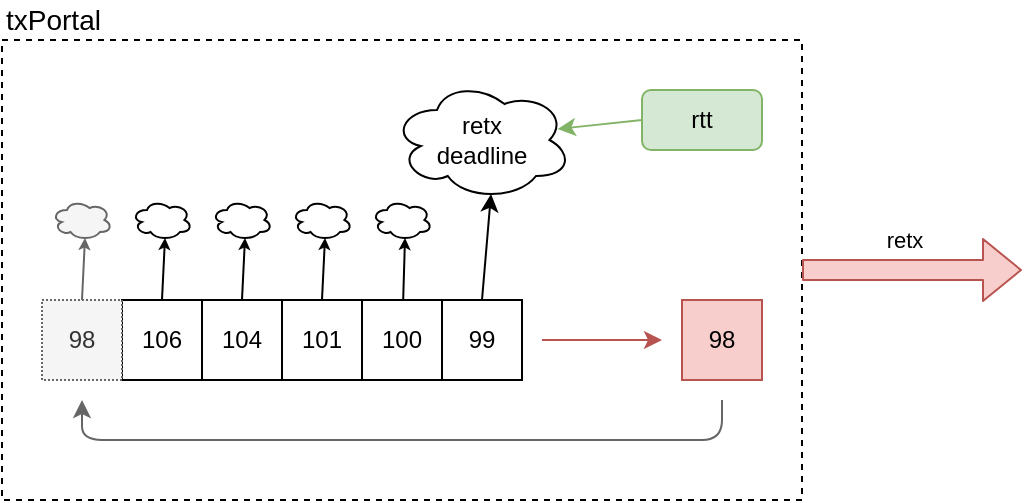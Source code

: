<mxfile version="13.7.9" type="device"><diagram id="m6W-XrrfuekSdxR8uqsP" name="Page-1"><mxGraphModel dx="908" dy="833" grid="1" gridSize="10" guides="1" tooltips="1" connect="1" arrows="1" fold="1" page="1" pageScale="1" pageWidth="600" pageHeight="300" math="0" shadow="0"><root><mxCell id="0"/><mxCell id="1" parent="0"/><mxCell id="zu8UpgqI7oWSOQ8ruGEJ-33" value="" style="rounded=0;whiteSpace=wrap;html=1;dashed=1;fillColor=none;" vertex="1" parent="1"><mxGeometry x="45" y="45" width="400" height="230" as="geometry"/></mxCell><mxCell id="zu8UpgqI7oWSOQ8ruGEJ-1" value="99" style="rounded=0;whiteSpace=wrap;html=1;" vertex="1" parent="1"><mxGeometry x="265" y="175" width="40" height="40" as="geometry"/></mxCell><mxCell id="zu8UpgqI7oWSOQ8ruGEJ-3" value="101" style="rounded=0;whiteSpace=wrap;html=1;" vertex="1" parent="1"><mxGeometry x="185" y="175" width="40" height="40" as="geometry"/></mxCell><mxCell id="zu8UpgqI7oWSOQ8ruGEJ-4" value="104" style="rounded=0;whiteSpace=wrap;html=1;" vertex="1" parent="1"><mxGeometry x="145" y="175" width="40" height="40" as="geometry"/></mxCell><mxCell id="zu8UpgqI7oWSOQ8ruGEJ-5" value="106" style="rounded=0;whiteSpace=wrap;html=1;" vertex="1" parent="1"><mxGeometry x="105" y="175" width="40" height="40" as="geometry"/></mxCell><mxCell id="zu8UpgqI7oWSOQ8ruGEJ-7" value="retx&lt;br&gt;deadline" style="ellipse;shape=cloud;whiteSpace=wrap;html=1;" vertex="1" parent="1"><mxGeometry x="240" y="65" width="90" height="60" as="geometry"/></mxCell><mxCell id="zu8UpgqI7oWSOQ8ruGEJ-8" value="" style="endArrow=classic;html=1;entryX=0.55;entryY=0.95;entryDx=0;entryDy=0;entryPerimeter=0;exitX=0.5;exitY=0;exitDx=0;exitDy=0;" edge="1" parent="1" source="zu8UpgqI7oWSOQ8ruGEJ-1" target="zu8UpgqI7oWSOQ8ruGEJ-7"><mxGeometry width="50" height="50" relative="1" as="geometry"><mxPoint x="285" y="305" as="sourcePoint"/><mxPoint x="335" y="255" as="targetPoint"/></mxGeometry></mxCell><mxCell id="zu8UpgqI7oWSOQ8ruGEJ-10" value="" style="ellipse;shape=cloud;whiteSpace=wrap;html=1;" vertex="1" parent="1"><mxGeometry x="190" y="125" width="30" height="20" as="geometry"/></mxCell><mxCell id="zu8UpgqI7oWSOQ8ruGEJ-11" value="" style="ellipse;shape=cloud;whiteSpace=wrap;html=1;" vertex="1" parent="1"><mxGeometry x="150" y="125" width="30" height="20" as="geometry"/></mxCell><mxCell id="zu8UpgqI7oWSOQ8ruGEJ-12" value="" style="ellipse;shape=cloud;whiteSpace=wrap;html=1;" vertex="1" parent="1"><mxGeometry x="110" y="125" width="30" height="20" as="geometry"/></mxCell><mxCell id="zu8UpgqI7oWSOQ8ruGEJ-14" value="" style="endArrow=classic;html=1;entryX=0.55;entryY=0.95;entryDx=0;entryDy=0;entryPerimeter=0;exitX=0.5;exitY=0;exitDx=0;exitDy=0;endSize=3;startSize=3;" edge="1" parent="1" source="zu8UpgqI7oWSOQ8ruGEJ-3" target="zu8UpgqI7oWSOQ8ruGEJ-10"><mxGeometry width="50" height="50" relative="1" as="geometry"><mxPoint x="175" y="185" as="sourcePoint"/><mxPoint x="176.5" y="154.0" as="targetPoint"/></mxGeometry></mxCell><mxCell id="zu8UpgqI7oWSOQ8ruGEJ-15" value="" style="endArrow=classic;html=1;entryX=0.55;entryY=0.95;entryDx=0;entryDy=0;entryPerimeter=0;exitX=0.5;exitY=0;exitDx=0;exitDy=0;endSize=3;startSize=3;" edge="1" parent="1" source="zu8UpgqI7oWSOQ8ruGEJ-4" target="zu8UpgqI7oWSOQ8ruGEJ-11"><mxGeometry width="50" height="50" relative="1" as="geometry"><mxPoint x="105" y="195" as="sourcePoint"/><mxPoint x="106.5" y="164.0" as="targetPoint"/></mxGeometry></mxCell><mxCell id="zu8UpgqI7oWSOQ8ruGEJ-16" value="" style="endArrow=classic;html=1;entryX=0.55;entryY=0.95;entryDx=0;entryDy=0;entryPerimeter=0;exitX=0.5;exitY=0;exitDx=0;exitDy=0;endSize=3;startSize=3;" edge="1" parent="1" source="zu8UpgqI7oWSOQ8ruGEJ-5" target="zu8UpgqI7oWSOQ8ruGEJ-12"><mxGeometry width="50" height="50" relative="1" as="geometry"><mxPoint x="35" y="205" as="sourcePoint"/><mxPoint x="36.5" y="174.0" as="targetPoint"/></mxGeometry></mxCell><mxCell id="zu8UpgqI7oWSOQ8ruGEJ-17" value="98" style="rounded=0;whiteSpace=wrap;html=1;fillColor=#f8cecc;strokeColor=#b85450;" vertex="1" parent="1"><mxGeometry x="385" y="175" width="40" height="40" as="geometry"/></mxCell><mxCell id="zu8UpgqI7oWSOQ8ruGEJ-18" value="98" style="rounded=0;whiteSpace=wrap;html=1;dashed=1;dashPattern=1 1;fillColor=#f5f5f5;strokeColor=#666666;fontColor=#333333;" vertex="1" parent="1"><mxGeometry x="65" y="175" width="40" height="40" as="geometry"/></mxCell><mxCell id="zu8UpgqI7oWSOQ8ruGEJ-23" value="" style="ellipse;shape=cloud;whiteSpace=wrap;html=1;" vertex="1" parent="1"><mxGeometry x="230" y="125" width="30" height="20" as="geometry"/></mxCell><mxCell id="zu8UpgqI7oWSOQ8ruGEJ-24" value="100" style="rounded=0;whiteSpace=wrap;html=1;" vertex="1" parent="1"><mxGeometry x="225" y="175" width="40" height="40" as="geometry"/></mxCell><mxCell id="zu8UpgqI7oWSOQ8ruGEJ-25" value="" style="endArrow=classic;html=1;entryX=0.55;entryY=0.95;entryDx=0;entryDy=0;entryPerimeter=0;endSize=3;startSize=3;" edge="1" parent="1" source="zu8UpgqI7oWSOQ8ruGEJ-24" target="zu8UpgqI7oWSOQ8ruGEJ-23"><mxGeometry width="50" height="50" relative="1" as="geometry"><mxPoint x="335" y="185" as="sourcePoint"/><mxPoint x="336.5" y="154.0" as="targetPoint"/></mxGeometry></mxCell><mxCell id="zu8UpgqI7oWSOQ8ruGEJ-28" value="" style="ellipse;shape=cloud;whiteSpace=wrap;html=1;fillColor=#f5f5f5;strokeColor=#666666;fontColor=#333333;" vertex="1" parent="1"><mxGeometry x="70" y="125" width="30" height="20" as="geometry"/></mxCell><mxCell id="zu8UpgqI7oWSOQ8ruGEJ-29" value="" style="endArrow=classic;html=1;entryX=0.55;entryY=0.95;entryDx=0;entryDy=0;entryPerimeter=0;exitX=0.5;exitY=0;exitDx=0;exitDy=0;endSize=3;startSize=3;fillColor=#f5f5f5;strokeColor=#666666;" edge="1" parent="1" source="zu8UpgqI7oWSOQ8ruGEJ-18" target="zu8UpgqI7oWSOQ8ruGEJ-28"><mxGeometry width="50" height="50" relative="1" as="geometry"><mxPoint x="135" y="185" as="sourcePoint"/><mxPoint x="136.5" y="154" as="targetPoint"/></mxGeometry></mxCell><mxCell id="zu8UpgqI7oWSOQ8ruGEJ-30" value="" style="endArrow=classic;html=1;fillColor=#f8cecc;strokeColor=#b85450;" edge="1" parent="1"><mxGeometry width="50" height="50" relative="1" as="geometry"><mxPoint x="315" y="195" as="sourcePoint"/><mxPoint x="375" y="195" as="targetPoint"/></mxGeometry></mxCell><mxCell id="zu8UpgqI7oWSOQ8ruGEJ-31" value="" style="endArrow=classic;html=1;fillColor=#f5f5f5;strokeColor=#666666;" edge="1" parent="1"><mxGeometry width="50" height="50" relative="1" as="geometry"><mxPoint x="405" y="225" as="sourcePoint"/><mxPoint x="85" y="225" as="targetPoint"/><Array as="points"><mxPoint x="405" y="245"/><mxPoint x="85" y="245"/></Array></mxGeometry></mxCell><mxCell id="zu8UpgqI7oWSOQ8ruGEJ-34" value="" style="shape=flexArrow;endArrow=classic;html=1;exitX=1;exitY=0.5;exitDx=0;exitDy=0;fillColor=#f8cecc;strokeColor=#b85450;" edge="1" parent="1" source="zu8UpgqI7oWSOQ8ruGEJ-33"><mxGeometry width="50" height="50" relative="1" as="geometry"><mxPoint x="515" y="185" as="sourcePoint"/><mxPoint x="555" y="160" as="targetPoint"/></mxGeometry></mxCell><mxCell id="zu8UpgqI7oWSOQ8ruGEJ-35" value="retx" style="edgeLabel;html=1;align=center;verticalAlign=middle;resizable=0;points=[];" vertex="1" connectable="0" parent="zu8UpgqI7oWSOQ8ruGEJ-34"><mxGeometry x="0.308" y="5" relative="1" as="geometry"><mxPoint x="-21.67" y="-10" as="offset"/></mxGeometry></mxCell><mxCell id="zu8UpgqI7oWSOQ8ruGEJ-36" value="&lt;font style=&quot;font-size: 14px&quot;&gt;txPortal&lt;/font&gt;" style="text;html=1;strokeColor=none;fillColor=none;align=left;verticalAlign=middle;whiteSpace=wrap;rounded=0;dashed=1;" vertex="1" parent="1"><mxGeometry x="45" y="25" width="155" height="20" as="geometry"/></mxCell><mxCell id="zu8UpgqI7oWSOQ8ruGEJ-37" value="rtt" style="rounded=1;whiteSpace=wrap;html=1;fillColor=#d5e8d4;align=center;strokeColor=#82b366;" vertex="1" parent="1"><mxGeometry x="365" y="70" width="60" height="30" as="geometry"/></mxCell><mxCell id="zu8UpgqI7oWSOQ8ruGEJ-38" value="" style="endArrow=classic;html=1;entryX=0.92;entryY=0.408;entryDx=0;entryDy=0;entryPerimeter=0;exitX=0;exitY=0.5;exitDx=0;exitDy=0;fillColor=#d5e8d4;strokeColor=#82b366;" edge="1" parent="1" source="zu8UpgqI7oWSOQ8ruGEJ-37" target="zu8UpgqI7oWSOQ8ruGEJ-7"><mxGeometry width="50" height="50" relative="1" as="geometry"><mxPoint x="410" y="-40" as="sourcePoint"/><mxPoint x="400" y="-100" as="targetPoint"/></mxGeometry></mxCell></root></mxGraphModel></diagram></mxfile>